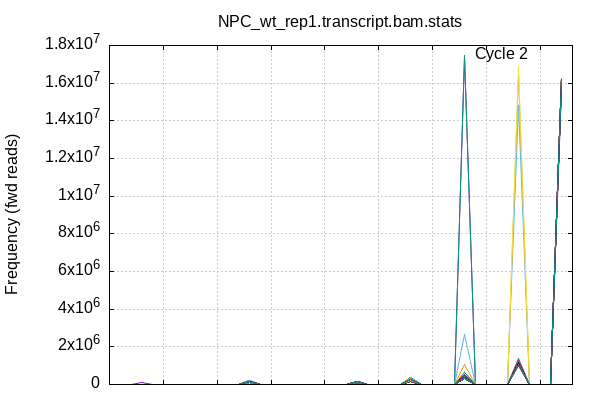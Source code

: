 
            set terminal png size 600,400 truecolor
            set output "NPC_wt_rep1.transcript_stats/quals3.png"
            set grid xtics ytics y2tics back lc rgb "#cccccc"
            set multiplot
            
            set title "NPC_wt_rep1.transcript.bam.stats" noenhanced
            set ylabel "Frequency (fwd reads)"
            set label "Cycle 2" at 33+1,17455962
            unset xlabel
            set xrange [0:43]
            set format x ""
            plot '-' using 1:2:3 with lines linecolor variable title ''
        1	0	1
2	0	1
3	127992	1
4	0	1
5	0	1
6	0	1
7	0	1
8	0	1
9	0	1
10	0	1
11	0	1
12	0	1
13	198167	1
14	0	1
15	0	1
16	0	1
17	0	1
18	0	1
19	0	1
20	0	1
21	0	1
22	0	1
23	0	1
24	0	1
25	0	1
26	0	1
27	0	1
28	355723	1
29	0	1
30	0	1
31	0	1
32	0	1
33	17361747	1
34	0	1
35	0	1
36	0	1
37	0	1
38	9	1
39	0	1
40	0	1
41	0	1
42	1	1

1	0	2
2	0	2
3	0	2
4	0	2
5	0	2
6	0	2
7	0	2
8	0	2
9	0	2
10	0	2
11	0	2
12	0	2
13	208967	2
14	0	2
15	0	2
16	0	2
17	0	2
18	0	2
19	0	2
20	0	2
21	0	2
22	0	2
23	0	2
24	0	2
25	0	2
26	0	2
27	0	2
28	377934	2
29	0	2
30	0	2
31	0	2
32	0	2
33	17455962	2
34	0	2
35	0	2
36	0	2
37	0	2
38	776	2
39	0	2
40	0	2
41	0	2
42	0	2

1	0	3
2	0	3
3	211	3
4	0	3
5	0	3
6	0	3
7	0	3
8	0	3
9	0	3
10	0	3
11	0	3
12	0	3
13	190875	3
14	0	3
15	0	3
16	0	3
17	0	3
18	0	3
19	0	3
20	0	3
21	0	3
22	0	3
23	297	3
24	0	3
25	0	3
26	0	3
27	0	3
28	364532	3
29	0	3
30	0	3
31	0	3
32	0	3
33	2669506	3
34	0	3
35	0	3
36	0	3
37	0	3
38	14818218	3
39	0	3
40	0	3
41	0	3
42	0	3

1	0	4
2	0	4
3	7244	4
4	0	4
5	0	4
6	0	4
7	0	4
8	0	4
9	0	4
10	0	4
11	0	4
12	0	4
13	169073	4
14	0	4
15	0	4
16	0	4
17	0	4
18	0	4
19	0	4
20	0	4
21	0	4
22	0	4
23	17637	4
24	0	4
25	0	4
26	0	4
27	0	4
28	320701	4
29	0	4
30	0	4
31	0	4
32	0	4
33	1074864	4
34	0	4
35	0	4
36	0	4
37	0	4
38	16454120	4
39	0	4
40	0	4
41	0	4
42	0	4

1	0	5
2	0	5
3	0	5
4	0	5
5	0	5
6	0	5
7	0	5
8	0	5
9	0	5
10	0	5
11	0	5
12	0	5
13	137622	5
14	0	5
15	0	5
16	0	5
17	0	5
18	0	5
19	0	5
20	0	5
21	0	5
22	0	5
23	41648	5
24	0	5
25	0	5
26	0	5
27	0	5
28	243708	5
29	0	5
30	0	5
31	0	5
32	0	5
33	709574	5
34	0	5
35	0	5
36	0	5
37	0	5
38	16911084	5
39	0	5
40	0	5
41	0	5
42	3	5

1	0	6
2	0	6
3	0	6
4	0	6
5	0	6
6	0	6
7	0	6
8	0	6
9	0	6
10	0	6
11	0	6
12	0	6
13	117541	6
14	0	6
15	0	6
16	0	6
17	0	6
18	0	6
19	0	6
20	0	6
21	0	6
22	0	6
23	47709	6
24	0	6
25	0	6
26	0	6
27	0	6
28	203083	6
29	0	6
30	0	6
31	0	6
32	0	6
33	623152	6
34	0	6
35	0	6
36	0	6
37	0	6
38	1400807	6
39	0	6
40	0	6
41	0	6
42	15651347	6

1	0	7
2	0	7
3	0	7
4	0	7
5	0	7
6	0	7
7	0	7
8	0	7
9	0	7
10	0	7
11	0	7
12	0	7
13	118742	7
14	0	7
15	0	7
16	0	7
17	0	7
18	0	7
19	0	7
20	0	7
21	0	7
22	0	7
23	55014	7
24	0	7
25	0	7
26	0	7
27	0	7
28	178892	7
29	0	7
30	0	7
31	0	7
32	0	7
33	542121	7
34	0	7
35	0	7
36	0	7
37	0	7
38	1266991	7
39	0	7
40	0	7
41	0	7
42	15881879	7

1	0	8
2	0	8
3	0	8
4	0	8
5	0	8
6	0	8
7	0	8
8	0	8
9	0	8
10	0	8
11	0	8
12	0	8
13	98945	8
14	0	8
15	0	8
16	0	8
17	0	8
18	0	8
19	0	8
20	0	8
21	0	8
22	0	8
23	50062	8
24	0	8
25	0	8
26	0	8
27	0	8
28	163920	8
29	0	8
30	0	8
31	0	8
32	0	8
33	503927	8
34	0	8
35	0	8
36	0	8
37	0	8
38	1159553	8
39	0	8
40	0	8
41	0	8
42	16067232	8

1	0	9
2	0	9
3	0	9
4	0	9
5	0	9
6	0	9
7	0	9
8	0	9
9	0	9
10	0	9
11	0	9
12	0	9
13	97793	9
14	0	9
15	0	9
16	0	9
17	0	9
18	0	9
19	0	9
20	0	9
21	0	9
22	0	9
23	72505	9
24	0	9
25	0	9
26	0	9
27	0	9
28	158953	9
29	0	9
30	0	9
31	0	9
32	0	9
33	474689	9
34	0	9
35	0	9
36	0	9
37	0	9
38	1112944	9
39	0	9
40	0	9
41	0	9
42	16126755	9

1	0	10
2	0	10
3	431	10
4	0	10
5	0	10
6	0	10
7	0	10
8	0	10
9	0	10
10	0	10
11	0	10
12	0	10
13	93945	10
14	0	10
15	0	10
16	0	10
17	0	10
18	0	10
19	0	10
20	0	10
21	0	10
22	0	10
23	105747	10
24	0	10
25	0	10
26	0	10
27	0	10
28	151352	10
29	0	10
30	0	10
31	0	10
32	0	10
33	430552	10
34	0	10
35	0	10
36	0	10
37	0	10
38	1062355	10
39	0	10
40	0	10
41	0	10
42	16199257	10

1	0	11
2	0	11
3	52	11
4	0	11
5	0	11
6	0	11
7	0	11
8	0	11
9	0	11
10	0	11
11	0	11
12	0	11
13	86708	11
14	0	11
15	0	11
16	0	11
17	0	11
18	0	11
19	0	11
20	0	11
21	0	11
22	0	11
23	101123	11
24	0	11
25	0	11
26	0	11
27	0	11
28	149022	11
29	0	11
30	0	11
31	0	11
32	0	11
33	426105	11
34	0	11
35	0	11
36	0	11
37	0	11
38	1042643	11
39	0	11
40	0	11
41	0	11
42	16237986	11

1	0	12
2	0	12
3	0	12
4	0	12
5	0	12
6	0	12
7	0	12
8	0	12
9	0	12
10	0	12
11	0	12
12	0	12
13	89187	12
14	0	12
15	0	12
16	0	12
17	0	12
18	0	12
19	0	12
20	0	12
21	0	12
22	0	12
23	106310	12
24	0	12
25	0	12
26	0	12
27	0	12
28	152824	12
29	0	12
30	0	12
31	0	12
32	0	12
33	432856	12
34	0	12
35	0	12
36	0	12
37	0	12
38	1046536	12
39	0	12
40	0	12
41	0	12
42	16215926	12

1	0	13
2	0	13
3	38	13
4	0	13
5	0	13
6	0	13
7	0	13
8	0	13
9	0	13
10	0	13
11	0	13
12	0	13
13	91382	13
14	0	13
15	0	13
16	0	13
17	0	13
18	0	13
19	0	13
20	0	13
21	0	13
22	0	13
23	110536	13
24	0	13
25	0	13
26	0	13
27	0	13
28	157841	13
29	0	13
30	0	13
31	0	13
32	0	13
33	440380	13
34	0	13
35	0	13
36	0	13
37	0	13
38	1040974	13
39	0	13
40	0	13
41	0	13
42	16202488	13

1	0	14
2	0	14
3	0	14
4	0	14
5	0	14
6	0	14
7	0	14
8	0	14
9	0	14
10	0	14
11	0	14
12	0	14
13	91639	14
14	0	14
15	0	14
16	0	14
17	0	14
18	0	14
19	0	14
20	0	14
21	0	14
22	0	14
23	111198	14
24	0	14
25	0	14
26	0	14
27	0	14
28	157437	14
29	0	14
30	0	14
31	0	14
32	0	14
33	435740	14
34	0	14
35	0	14
36	0	14
37	0	14
38	1035969	14
39	0	14
40	0	14
41	0	14
42	16211656	14

1	0	15
2	0	15
3	0	15
4	0	15
5	0	15
6	0	15
7	0	15
8	0	15
9	0	15
10	0	15
11	0	15
12	0	15
13	91316	15
14	0	15
15	0	15
16	0	15
17	0	15
18	0	15
19	0	15
20	0	15
21	0	15
22	0	15
23	111241	15
24	0	15
25	0	15
26	0	15
27	0	15
28	158695	15
29	0	15
30	0	15
31	0	15
32	0	15
33	438708	15
34	0	15
35	0	15
36	0	15
37	0	15
38	1039176	15
39	0	15
40	0	15
41	0	15
42	16204503	15

1	0	16
2	0	16
3	0	16
4	0	16
5	0	16
6	0	16
7	0	16
8	0	16
9	0	16
10	0	16
11	0	16
12	0	16
13	90900	16
14	0	16
15	0	16
16	0	16
17	0	16
18	0	16
19	0	16
20	0	16
21	0	16
22	0	16
23	112801	16
24	0	16
25	0	16
26	0	16
27	0	16
28	165377	16
29	0	16
30	0	16
31	0	16
32	0	16
33	437130	16
34	0	16
35	0	16
36	0	16
37	0	16
38	1034318	16
39	0	16
40	0	16
41	0	16
42	16203113	16

1	0	17
2	0	17
3	0	17
4	0	17
5	0	17
6	0	17
7	0	17
8	0	17
9	0	17
10	0	17
11	0	17
12	0	17
13	120510	17
14	0	17
15	0	17
16	0	17
17	0	17
18	0	17
19	0	17
20	0	17
21	0	17
22	0	17
23	113037	17
24	0	17
25	0	17
26	0	17
27	0	17
28	176951	17
29	0	17
30	0	17
31	0	17
32	0	17
33	421730	17
34	0	17
35	0	17
36	0	17
37	0	17
38	1033500	17
39	0	17
40	0	17
41	0	17
42	16177911	17

1	0	18
2	0	18
3	0	18
4	0	18
5	0	18
6	0	18
7	0	18
8	0	18
9	0	18
10	0	18
11	0	18
12	0	18
13	91440	18
14	0	18
15	0	18
16	0	18
17	0	18
18	0	18
19	0	18
20	0	18
21	0	18
22	0	18
23	116330	18
24	0	18
25	0	18
26	0	18
27	0	18
28	187739	18
29	0	18
30	0	18
31	0	18
32	0	18
33	432346	18
34	0	18
35	0	18
36	0	18
37	0	18
38	1035535	18
39	0	18
40	0	18
41	0	18
42	16180249	18

1	0	19
2	0	19
3	0	19
4	0	19
5	0	19
6	0	19
7	0	19
8	0	19
9	0	19
10	0	19
11	0	19
12	0	19
13	91522	19
14	0	19
15	0	19
16	0	19
17	0	19
18	0	19
19	0	19
20	0	19
21	0	19
22	0	19
23	121093	19
24	0	19
25	0	19
26	0	19
27	0	19
28	212917	19
29	0	19
30	0	19
31	0	19
32	0	19
33	375362	19
34	0	19
35	0	19
36	0	19
37	0	19
38	1056622	19
39	0	19
40	0	19
41	0	19
42	16186123	19

1	0	20
2	0	20
3	331	20
4	0	20
5	0	20
6	0	20
7	0	20
8	0	20
9	0	20
10	0	20
11	0	20
12	0	20
13	93740	20
14	0	20
15	0	20
16	0	20
17	0	20
18	0	20
19	0	20
20	0	20
21	0	20
22	0	20
23	126493	20
24	0	20
25	0	20
26	0	20
27	0	20
28	234174	20
29	0	20
30	0	20
31	0	20
32	0	20
33	351831	20
34	0	20
35	0	20
36	0	20
37	0	20
38	1043012	20
39	0	20
40	0	20
41	0	20
42	16194058	20

1	0	21
2	0	21
3	0	21
4	0	21
5	0	21
6	0	21
7	0	21
8	0	21
9	0	21
10	0	21
11	0	21
12	0	21
13	94544	21
14	0	21
15	0	21
16	0	21
17	0	21
18	0	21
19	0	21
20	0	21
21	0	21
22	0	21
23	127103	21
24	0	21
25	0	21
26	0	21
27	0	21
28	236922	21
29	0	21
30	0	21
31	0	21
32	0	21
33	348669	21
34	0	21
35	0	21
36	0	21
37	0	21
38	1039994	21
39	0	21
40	0	21
41	0	21
42	16196407	21

1	0	22
2	0	22
3	0	22
4	0	22
5	0	22
6	0	22
7	0	22
8	0	22
9	0	22
10	0	22
11	0	22
12	0	22
13	94655	22
14	0	22
15	0	22
16	0	22
17	0	22
18	0	22
19	0	22
20	0	22
21	0	22
22	0	22
23	128805	22
24	0	22
25	0	22
26	0	22
27	0	22
28	239387	22
29	0	22
30	0	22
31	0	22
32	0	22
33	348247	22
34	0	22
35	0	22
36	0	22
37	0	22
38	1044407	22
39	0	22
40	0	22
41	0	22
42	16188138	22

1	0	23
2	0	23
3	0	23
4	0	23
5	0	23
6	0	23
7	0	23
8	0	23
9	0	23
10	0	23
11	0	23
12	0	23
13	96511	23
14	0	23
15	0	23
16	0	23
17	0	23
18	0	23
19	0	23
20	0	23
21	0	23
22	0	23
23	129411	23
24	0	23
25	0	23
26	0	23
27	0	23
28	240732	23
29	0	23
30	0	23
31	0	23
32	0	23
33	350429	23
34	0	23
35	0	23
36	0	23
37	0	23
38	1048289	23
39	0	23
40	0	23
41	0	23
42	16178267	23

1	0	24
2	0	24
3	0	24
4	0	24
5	0	24
6	0	24
7	0	24
8	0	24
9	0	24
10	0	24
11	0	24
12	0	24
13	95860	24
14	0	24
15	0	24
16	0	24
17	0	24
18	0	24
19	0	24
20	0	24
21	0	24
22	0	24
23	128747	24
24	0	24
25	0	24
26	0	24
27	0	24
28	238444	24
29	0	24
30	0	24
31	0	24
32	0	24
33	347177	24
34	0	24
35	0	24
36	0	24
37	0	24
38	1041152	24
39	0	24
40	0	24
41	0	24
42	16192259	24

1	0	25
2	0	25
3	42	25
4	0	25
5	0	25
6	0	25
7	0	25
8	0	25
9	0	25
10	0	25
11	0	25
12	0	25
13	96758	25
14	0	25
15	0	25
16	0	25
17	0	25
18	0	25
19	0	25
20	0	25
21	0	25
22	0	25
23	129455	25
24	0	25
25	0	25
26	0	25
27	0	25
28	240828	25
29	0	25
30	0	25
31	0	25
32	0	25
33	348094	25
34	0	25
35	0	25
36	0	25
37	0	25
38	1043305	25
39	0	25
40	0	25
41	0	25
42	16185157	25

1	0	26
2	0	26
3	224	26
4	0	26
5	0	26
6	0	26
7	0	26
8	0	26
9	0	26
10	0	26
11	0	26
12	0	26
13	127315	26
14	0	26
15	0	26
16	0	26
17	0	26
18	0	26
19	0	26
20	0	26
21	0	26
22	0	26
23	128627	26
24	0	26
25	0	26
26	0	26
27	0	26
28	236529	26
29	0	26
30	0	26
31	0	26
32	0	26
33	345056	26
34	0	26
35	0	26
36	0	26
37	0	26
38	1041715	26
39	0	26
40	0	26
41	0	26
42	16164173	26

1	0	27
2	0	27
3	1006	27
4	0	27
5	0	27
6	0	27
7	0	27
8	0	27
9	0	27
10	0	27
11	0	27
12	0	27
13	128872	27
14	0	27
15	0	27
16	0	27
17	0	27
18	0	27
19	0	27
20	0	27
21	0	27
22	0	27
23	131727	27
24	0	27
25	0	27
26	0	27
27	0	27
28	237149	27
29	0	27
30	0	27
31	0	27
32	0	27
33	343637	27
34	0	27
35	0	27
36	0	27
37	0	27
38	1038932	27
39	0	27
40	0	27
41	0	27
42	16162316	27

1	0	28
2	0	28
3	29	28
4	0	28
5	0	28
6	0	28
7	0	28
8	0	28
9	0	28
10	0	28
11	0	28
12	0	28
13	129535	28
14	0	28
15	0	28
16	0	28
17	0	28
18	0	28
19	0	28
20	0	28
21	0	28
22	0	28
23	133376	28
24	0	28
25	0	28
26	0	28
27	0	28
28	237582	28
29	0	28
30	0	28
31	0	28
32	0	28
33	342577	28
34	0	28
35	0	28
36	0	28
37	0	28
38	1037438	28
39	0	28
40	0	28
41	0	28
42	16163102	28

1	0	29
2	0	29
3	283	29
4	0	29
5	0	29
6	0	29
7	0	29
8	0	29
9	0	29
10	0	29
11	0	29
12	0	29
13	136641	29
14	0	29
15	0	29
16	0	29
17	0	29
18	0	29
19	0	29
20	0	29
21	0	29
22	0	29
23	136499	29
24	0	29
25	0	29
26	0	29
27	0	29
28	239999	29
29	0	29
30	0	29
31	0	29
32	0	29
33	344593	29
34	0	29
35	0	29
36	0	29
37	0	29
38	1042000	29
39	0	29
40	0	29
41	0	29
42	16143624	29

1	0	30
2	0	30
3	486	30
4	0	30
5	0	30
6	0	30
7	0	30
8	0	30
9	0	30
10	0	30
11	0	30
12	0	30
13	135550	30
14	0	30
15	0	30
16	0	30
17	0	30
18	0	30
19	0	30
20	0	30
21	0	30
22	0	30
23	139957	30
24	0	30
25	0	30
26	0	30
27	0	30
28	243930	30
29	0	30
30	0	30
31	0	30
32	0	30
33	347898	30
34	0	30
35	0	30
36	0	30
37	0	30
38	1048192	30
39	0	30
40	0	30
41	0	30
42	16127626	30

1	0	31
2	0	31
3	0	31
4	0	31
5	0	31
6	0	31
7	0	31
8	0	31
9	0	31
10	0	31
11	0	31
12	0	31
13	134215	31
14	0	31
15	0	31
16	0	31
17	0	31
18	0	31
19	0	31
20	0	31
21	0	31
22	0	31
23	137269	31
24	0	31
25	0	31
26	0	31
27	0	31
28	240000	31
29	0	31
30	0	31
31	0	31
32	0	31
33	342163	31
34	0	31
35	0	31
36	0	31
37	0	31
38	1044272	31
39	0	31
40	0	31
41	0	31
42	16145720	31

1	0	32
2	0	32
3	1322	32
4	0	32
5	0	32
6	0	32
7	0	32
8	0	32
9	0	32
10	0	32
11	0	32
12	0	32
13	133735	32
14	0	32
15	0	32
16	0	32
17	0	32
18	0	32
19	0	32
20	0	32
21	0	32
22	0	32
23	136412	32
24	0	32
25	0	32
26	0	32
27	0	32
28	237531	32
29	0	32
30	0	32
31	0	32
32	0	32
33	339933	32
34	0	32
35	0	32
36	0	32
37	0	32
38	1039288	32
39	0	32
40	0	32
41	0	32
42	16155418	32

1	0	33
2	0	33
3	515	33
4	0	33
5	0	33
6	0	33
7	0	33
8	0	33
9	0	33
10	0	33
11	0	33
12	0	33
13	135351	33
14	0	33
15	0	33
16	0	33
17	0	33
18	0	33
19	0	33
20	0	33
21	0	33
22	0	33
23	137041	33
24	0	33
25	0	33
26	0	33
27	0	33
28	238847	33
29	0	33
30	0	33
31	0	33
32	0	33
33	342778	33
34	0	33
35	0	33
36	0	33
37	0	33
38	1041510	33
39	0	33
40	0	33
41	0	33
42	16147597	33

1	0	34
2	0	34
3	0	34
4	0	34
5	0	34
6	0	34
7	0	34
8	0	34
9	0	34
10	0	34
11	0	34
12	0	34
13	134744	34
14	0	34
15	0	34
16	0	34
17	0	34
18	0	34
19	0	34
20	0	34
21	0	34
22	0	34
23	135866	34
24	0	34
25	0	34
26	0	34
27	0	34
28	237125	34
29	0	34
30	0	34
31	0	34
32	0	34
33	340221	34
34	0	34
35	0	34
36	0	34
37	0	34
38	1043143	34
39	0	34
40	0	34
41	0	34
42	16152540	34

1	0	35
2	0	35
3	2384	35
4	0	35
5	0	35
6	0	35
7	0	35
8	0	35
9	0	35
10	0	35
11	0	35
12	0	35
13	134304	35
14	0	35
15	0	35
16	0	35
17	0	35
18	0	35
19	0	35
20	0	35
21	0	35
22	0	35
23	135816	35
24	0	35
25	0	35
26	0	35
27	0	35
28	235389	35
29	0	35
30	0	35
31	0	35
32	0	35
33	340114	35
34	0	35
35	0	35
36	0	35
37	0	35
38	1036348	35
39	0	35
40	0	35
41	0	35
42	16159284	35

1	0	36
2	0	36
3	7	36
4	0	36
5	0	36
6	0	36
7	0	36
8	0	36
9	0	36
10	0	36
11	0	36
12	0	36
13	134042	36
14	0	36
15	0	36
16	0	36
17	0	36
18	0	36
19	0	36
20	0	36
21	0	36
22	0	36
23	134862	36
24	0	36
25	0	36
26	0	36
27	0	36
28	236061	36
29	0	36
30	0	36
31	0	36
32	0	36
33	338915	36
34	0	36
35	0	36
36	0	36
37	0	36
38	1039046	36
39	0	36
40	0	36
41	0	36
42	16160706	36

1	0	37
2	0	37
3	1467	37
4	0	37
5	0	37
6	0	37
7	0	37
8	0	37
9	0	37
10	0	37
11	0	37
12	0	37
13	132947	37
14	0	37
15	0	37
16	0	37
17	0	37
18	0	37
19	0	37
20	0	37
21	0	37
22	0	37
23	135966	37
24	0	37
25	0	37
26	0	37
27	0	37
28	235315	37
29	0	37
30	0	37
31	0	37
32	0	37
33	337143	37
34	0	37
35	0	37
36	0	37
37	0	37
38	1037545	37
39	0	37
40	0	37
41	0	37
42	16163256	37

1	0	38
2	0	38
3	797	38
4	0	38
5	0	38
6	0	38
7	0	38
8	0	38
9	0	38
10	0	38
11	0	38
12	0	38
13	134017	38
14	0	38
15	0	38
16	0	38
17	0	38
18	0	38
19	0	38
20	0	38
21	0	38
22	0	38
23	135630	38
24	0	38
25	0	38
26	0	38
27	0	38
28	236986	38
29	0	38
30	0	38
31	0	38
32	0	38
33	338858	38
34	0	38
35	0	38
36	0	38
37	0	38
38	1038741	38
39	0	38
40	0	38
41	0	38
42	16158610	38

1	0	39
2	0	39
3	401	39
4	0	39
5	0	39
6	0	39
7	0	39
8	0	39
9	0	39
10	0	39
11	0	39
12	0	39
13	135427	39
14	0	39
15	0	39
16	0	39
17	0	39
18	0	39
19	0	39
20	0	39
21	0	39
22	0	39
23	135902	39
24	0	39
25	0	39
26	0	39
27	0	39
28	236748	39
29	0	39
30	0	39
31	0	39
32	0	39
33	339084	39
34	0	39
35	0	39
36	0	39
37	0	39
38	1040841	39
39	0	39
40	0	39
41	0	39
42	16155236	39

1	0	40
2	0	40
3	985	40
4	0	40
5	0	40
6	0	40
7	0	40
8	0	40
9	0	40
10	0	40
11	0	40
12	0	40
13	137986	40
14	0	40
15	0	40
16	0	40
17	0	40
18	0	40
19	0	40
20	0	40
21	0	40
22	0	40
23	137312	40
24	0	40
25	0	40
26	0	40
27	0	40
28	238589	40
29	0	40
30	0	40
31	0	40
32	0	40
33	340617	40
34	0	40
35	0	40
36	0	40
37	0	40
38	1042274	40
39	0	40
40	0	40
41	0	40
42	16145876	40

1	0	41
2	0	41
3	3055	41
4	0	41
5	0	41
6	0	41
7	0	41
8	0	41
9	0	41
10	0	41
11	0	41
12	0	41
13	137331	41
14	0	41
15	0	41
16	0	41
17	0	41
18	0	41
19	0	41
20	0	41
21	0	41
22	0	41
23	137504	41
24	0	41
25	0	41
26	0	41
27	0	41
28	238527	41
29	0	41
30	0	41
31	0	41
32	0	41
33	340863	41
34	0	41
35	0	41
36	0	41
37	0	41
38	1047349	41
39	0	41
40	0	41
41	0	41
42	16139010	41

1	0	42
2	0	42
3	525	42
4	0	42
5	0	42
6	0	42
7	0	42
8	0	42
9	0	42
10	0	42
11	0	42
12	0	42
13	138257	42
14	0	42
15	0	42
16	0	42
17	0	42
18	0	42
19	0	42
20	0	42
21	0	42
22	0	42
23	138347	42
24	0	42
25	0	42
26	0	42
27	0	42
28	238836	42
29	0	42
30	0	42
31	0	42
32	0	42
33	342043	42
34	0	42
35	0	42
36	0	42
37	0	42
38	1050211	42
39	0	42
40	0	42
41	0	42
42	16135420	42

1	0	43
2	0	43
3	0	43
4	0	43
5	0	43
6	0	43
7	0	43
8	0	43
9	0	43
10	0	43
11	0	43
12	0	43
13	140506	43
14	0	43
15	0	43
16	0	43
17	0	43
18	0	43
19	0	43
20	0	43
21	0	43
22	0	43
23	138956	43
24	0	43
25	0	43
26	0	43
27	0	43
28	243308	43
29	0	43
30	0	43
31	0	43
32	0	43
33	342219	43
34	0	43
35	0	43
36	0	43
37	0	43
38	1053889	43
39	0	43
40	0	43
41	0	43
42	16124761	43

1	0	44
2	0	44
3	344	44
4	0	44
5	0	44
6	0	44
7	0	44
8	0	44
9	0	44
10	0	44
11	0	44
12	0	44
13	139873	44
14	0	44
15	0	44
16	0	44
17	0	44
18	0	44
19	0	44
20	0	44
21	0	44
22	0	44
23	138859	44
24	0	44
25	0	44
26	0	44
27	0	44
28	240633	44
29	0	44
30	0	44
31	0	44
32	0	44
33	341659	44
34	0	44
35	0	44
36	0	44
37	0	44
38	1053696	44
39	0	44
40	0	44
41	0	44
42	16128575	44

1	0	45
2	0	45
3	1941	45
4	0	45
5	0	45
6	0	45
7	0	45
8	0	45
9	0	45
10	0	45
11	0	45
12	0	45
13	138658	45
14	0	45
15	0	45
16	0	45
17	0	45
18	0	45
19	0	45
20	0	45
21	0	45
22	0	45
23	137250	45
24	0	45
25	0	45
26	0	45
27	0	45
28	237934	45
29	0	45
30	0	45
31	0	45
32	0	45
33	339529	45
34	0	45
35	0	45
36	0	45
37	0	45
38	1048939	45
39	0	45
40	0	45
41	0	45
42	16139388	45

1	0	46
2	0	46
3	4927	46
4	0	46
5	0	46
6	0	46
7	0	46
8	0	46
9	0	46
10	0	46
11	0	46
12	0	46
13	140373	46
14	0	46
15	0	46
16	0	46
17	0	46
18	0	46
19	0	46
20	0	46
21	0	46
22	0	46
23	139449	46
24	0	46
25	0	46
26	0	46
27	0	46
28	239404	46
29	0	46
30	0	46
31	0	46
32	0	46
33	341602	46
34	0	46
35	0	46
36	0	46
37	0	46
38	1052102	46
39	0	46
40	0	46
41	0	46
42	16125782	46

1	0	47
2	0	47
3	3300	47
4	0	47
5	0	47
6	0	47
7	0	47
8	0	47
9	0	47
10	0	47
11	0	47
12	0	47
13	141373	47
14	0	47
15	0	47
16	0	47
17	0	47
18	0	47
19	0	47
20	0	47
21	0	47
22	0	47
23	138877	47
24	0	47
25	0	47
26	0	47
27	0	47
28	241610	47
29	0	47
30	0	47
31	0	47
32	0	47
33	341481	47
34	0	47
35	0	47
36	0	47
37	0	47
38	1055324	47
39	0	47
40	0	47
41	0	47
42	16121674	47

1	0	48
2	0	48
3	129	48
4	0	48
5	0	48
6	0	48
7	0	48
8	0	48
9	0	48
10	0	48
11	0	48
12	0	48
13	166045	48
14	0	48
15	0	48
16	0	48
17	0	48
18	0	48
19	0	48
20	0	48
21	0	48
22	0	48
23	144110	48
24	0	48
25	0	48
26	0	48
27	0	48
28	243806	48
29	0	48
30	0	48
31	0	48
32	0	48
33	339665	48
34	0	48
35	0	48
36	0	48
37	0	48
38	1053515	48
39	0	48
40	0	48
41	0	48
42	16096369	48

1	0	49
2	0	49
3	500	49
4	0	49
5	0	49
6	0	49
7	0	49
8	0	49
9	0	49
10	0	49
11	0	49
12	0	49
13	141565	49
14	0	49
15	0	49
16	0	49
17	0	49
18	0	49
19	0	49
20	0	49
21	0	49
22	0	49
23	149824	49
24	0	49
25	0	49
26	0	49
27	0	49
28	260695	49
29	0	49
30	0	49
31	0	49
32	0	49
33	340389	49
34	0	49
35	0	49
36	0	49
37	0	49
38	1062278	49
39	0	49
40	0	49
41	0	49
42	16088388	49

1	0	50
2	0	50
3	1133	50
4	0	50
5	0	50
6	0	50
7	0	50
8	0	50
9	0	50
10	0	50
11	0	50
12	0	50
13	144082	50
14	0	50
15	0	50
16	0	50
17	0	50
18	0	50
19	0	50
20	0	50
21	0	50
22	0	50
23	141465	50
24	0	50
25	0	50
26	0	50
27	0	50
28	247085	50
29	0	50
30	0	50
31	0	50
32	0	50
33	341200	50
34	0	50
35	0	50
36	0	50
37	0	50
38	1077141	50
39	0	50
40	0	50
41	0	50
42	16091533	50

end
